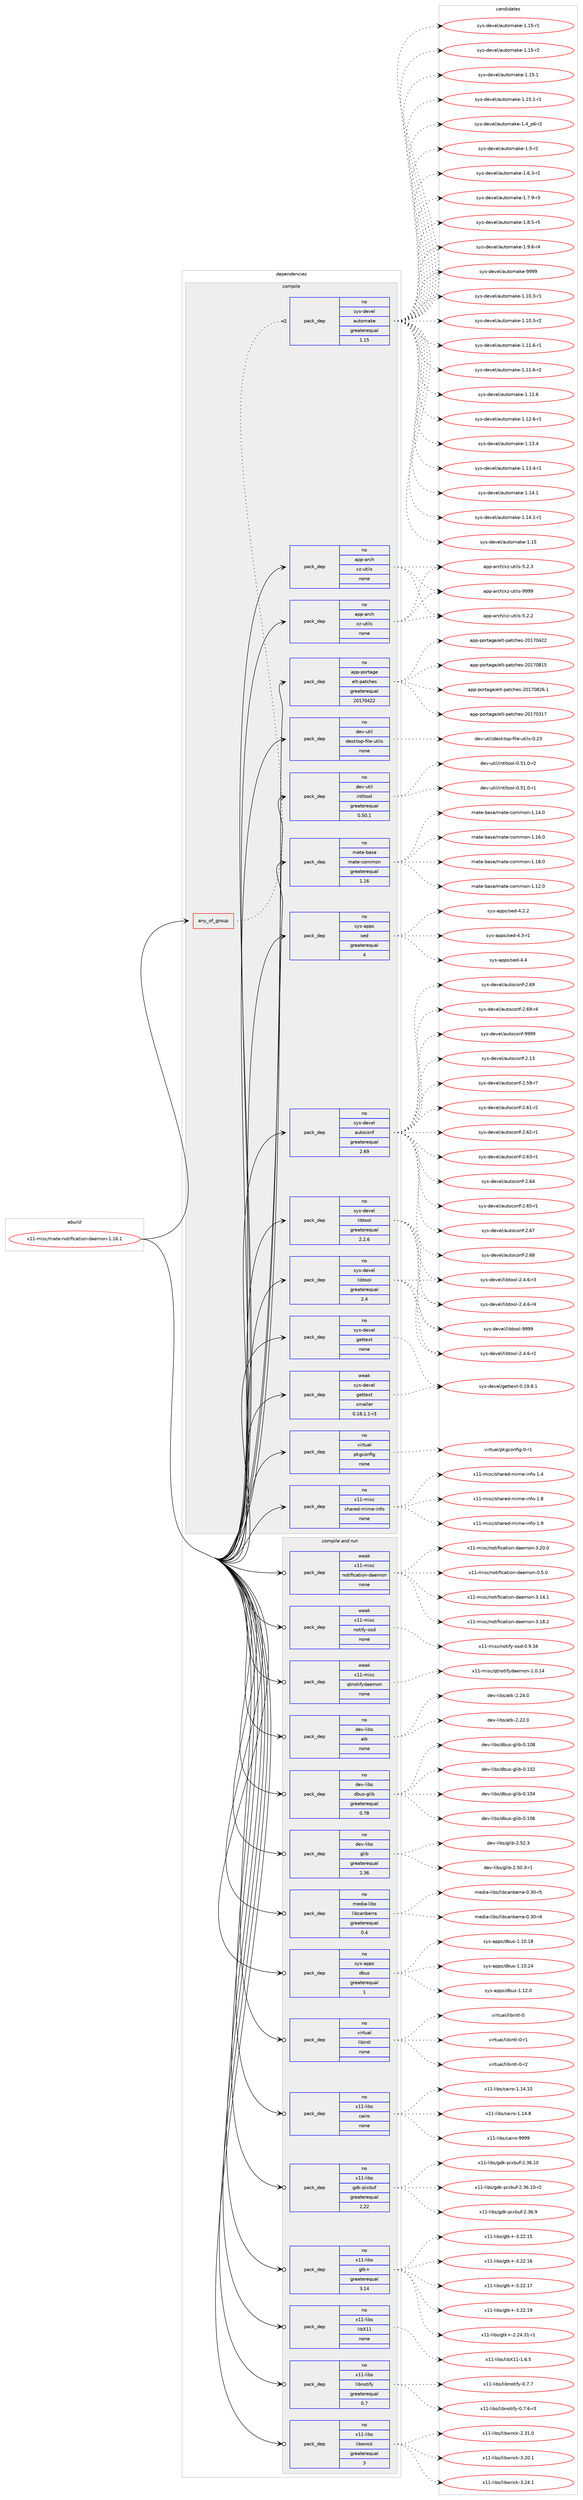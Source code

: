 digraph prolog {

# *************
# Graph options
# *************

newrank=true;
concentrate=true;
compound=true;
graph [rankdir=LR,fontname=Helvetica,fontsize=10,ranksep=1.5];#, ranksep=2.5, nodesep=0.2];
edge  [arrowhead=vee];
node  [fontname=Helvetica,fontsize=10];

# **********
# The ebuild
# **********

subgraph cluster_leftcol {
color=gray;
rank=same;
label=<<i>ebuild</i>>;
id [label="x11-misc/mate-notification-daemon-1.16.1", color=red, width=4, href="../x11-misc/mate-notification-daemon-1.16.1.svg"];
}

# ****************
# The dependencies
# ****************

subgraph cluster_midcol {
color=gray;
label=<<i>dependencies</i>>;
subgraph cluster_compile {
fillcolor="#eeeeee";
style=filled;
label=<<i>compile</i>>;
subgraph any9475 {
dependency523003 [label=<<TABLE BORDER="0" CELLBORDER="1" CELLSPACING="0" CELLPADDING="4"><TR><TD CELLPADDING="10">any_of_group</TD></TR></TABLE>>, shape=none, color=red];subgraph pack390010 {
dependency523004 [label=<<TABLE BORDER="0" CELLBORDER="1" CELLSPACING="0" CELLPADDING="4" WIDTH="220"><TR><TD ROWSPAN="6" CELLPADDING="30">pack_dep</TD></TR><TR><TD WIDTH="110">no</TD></TR><TR><TD>sys-devel</TD></TR><TR><TD>automake</TD></TR><TR><TD>greaterequal</TD></TR><TR><TD>1.15</TD></TR></TABLE>>, shape=none, color=blue];
}
dependency523003:e -> dependency523004:w [weight=20,style="dotted",arrowhead="oinv"];
}
id:e -> dependency523003:w [weight=20,style="solid",arrowhead="vee"];
subgraph pack390011 {
dependency523005 [label=<<TABLE BORDER="0" CELLBORDER="1" CELLSPACING="0" CELLPADDING="4" WIDTH="220"><TR><TD ROWSPAN="6" CELLPADDING="30">pack_dep</TD></TR><TR><TD WIDTH="110">no</TD></TR><TR><TD>app-arch</TD></TR><TR><TD>xz-utils</TD></TR><TR><TD>none</TD></TR><TR><TD></TD></TR></TABLE>>, shape=none, color=blue];
}
id:e -> dependency523005:w [weight=20,style="solid",arrowhead="vee"];
subgraph pack390012 {
dependency523006 [label=<<TABLE BORDER="0" CELLBORDER="1" CELLSPACING="0" CELLPADDING="4" WIDTH="220"><TR><TD ROWSPAN="6" CELLPADDING="30">pack_dep</TD></TR><TR><TD WIDTH="110">no</TD></TR><TR><TD>app-arch</TD></TR><TR><TD>xz-utils</TD></TR><TR><TD>none</TD></TR><TR><TD></TD></TR></TABLE>>, shape=none, color=blue];
}
id:e -> dependency523006:w [weight=20,style="solid",arrowhead="vee"];
subgraph pack390013 {
dependency523007 [label=<<TABLE BORDER="0" CELLBORDER="1" CELLSPACING="0" CELLPADDING="4" WIDTH="220"><TR><TD ROWSPAN="6" CELLPADDING="30">pack_dep</TD></TR><TR><TD WIDTH="110">no</TD></TR><TR><TD>app-portage</TD></TR><TR><TD>elt-patches</TD></TR><TR><TD>greaterequal</TD></TR><TR><TD>20170422</TD></TR></TABLE>>, shape=none, color=blue];
}
id:e -> dependency523007:w [weight=20,style="solid",arrowhead="vee"];
subgraph pack390014 {
dependency523008 [label=<<TABLE BORDER="0" CELLBORDER="1" CELLSPACING="0" CELLPADDING="4" WIDTH="220"><TR><TD ROWSPAN="6" CELLPADDING="30">pack_dep</TD></TR><TR><TD WIDTH="110">no</TD></TR><TR><TD>dev-util</TD></TR><TR><TD>desktop-file-utils</TD></TR><TR><TD>none</TD></TR><TR><TD></TD></TR></TABLE>>, shape=none, color=blue];
}
id:e -> dependency523008:w [weight=20,style="solid",arrowhead="vee"];
subgraph pack390015 {
dependency523009 [label=<<TABLE BORDER="0" CELLBORDER="1" CELLSPACING="0" CELLPADDING="4" WIDTH="220"><TR><TD ROWSPAN="6" CELLPADDING="30">pack_dep</TD></TR><TR><TD WIDTH="110">no</TD></TR><TR><TD>dev-util</TD></TR><TR><TD>intltool</TD></TR><TR><TD>greaterequal</TD></TR><TR><TD>0.50.1</TD></TR></TABLE>>, shape=none, color=blue];
}
id:e -> dependency523009:w [weight=20,style="solid",arrowhead="vee"];
subgraph pack390016 {
dependency523010 [label=<<TABLE BORDER="0" CELLBORDER="1" CELLSPACING="0" CELLPADDING="4" WIDTH="220"><TR><TD ROWSPAN="6" CELLPADDING="30">pack_dep</TD></TR><TR><TD WIDTH="110">no</TD></TR><TR><TD>mate-base</TD></TR><TR><TD>mate-common</TD></TR><TR><TD>greaterequal</TD></TR><TR><TD>1.16</TD></TR></TABLE>>, shape=none, color=blue];
}
id:e -> dependency523010:w [weight=20,style="solid",arrowhead="vee"];
subgraph pack390017 {
dependency523011 [label=<<TABLE BORDER="0" CELLBORDER="1" CELLSPACING="0" CELLPADDING="4" WIDTH="220"><TR><TD ROWSPAN="6" CELLPADDING="30">pack_dep</TD></TR><TR><TD WIDTH="110">no</TD></TR><TR><TD>sys-apps</TD></TR><TR><TD>sed</TD></TR><TR><TD>greaterequal</TD></TR><TR><TD>4</TD></TR></TABLE>>, shape=none, color=blue];
}
id:e -> dependency523011:w [weight=20,style="solid",arrowhead="vee"];
subgraph pack390018 {
dependency523012 [label=<<TABLE BORDER="0" CELLBORDER="1" CELLSPACING="0" CELLPADDING="4" WIDTH="220"><TR><TD ROWSPAN="6" CELLPADDING="30">pack_dep</TD></TR><TR><TD WIDTH="110">no</TD></TR><TR><TD>sys-devel</TD></TR><TR><TD>autoconf</TD></TR><TR><TD>greaterequal</TD></TR><TR><TD>2.69</TD></TR></TABLE>>, shape=none, color=blue];
}
id:e -> dependency523012:w [weight=20,style="solid",arrowhead="vee"];
subgraph pack390019 {
dependency523013 [label=<<TABLE BORDER="0" CELLBORDER="1" CELLSPACING="0" CELLPADDING="4" WIDTH="220"><TR><TD ROWSPAN="6" CELLPADDING="30">pack_dep</TD></TR><TR><TD WIDTH="110">no</TD></TR><TR><TD>sys-devel</TD></TR><TR><TD>gettext</TD></TR><TR><TD>none</TD></TR><TR><TD></TD></TR></TABLE>>, shape=none, color=blue];
}
id:e -> dependency523013:w [weight=20,style="solid",arrowhead="vee"];
subgraph pack390020 {
dependency523014 [label=<<TABLE BORDER="0" CELLBORDER="1" CELLSPACING="0" CELLPADDING="4" WIDTH="220"><TR><TD ROWSPAN="6" CELLPADDING="30">pack_dep</TD></TR><TR><TD WIDTH="110">no</TD></TR><TR><TD>sys-devel</TD></TR><TR><TD>libtool</TD></TR><TR><TD>greaterequal</TD></TR><TR><TD>2.2.6</TD></TR></TABLE>>, shape=none, color=blue];
}
id:e -> dependency523014:w [weight=20,style="solid",arrowhead="vee"];
subgraph pack390021 {
dependency523015 [label=<<TABLE BORDER="0" CELLBORDER="1" CELLSPACING="0" CELLPADDING="4" WIDTH="220"><TR><TD ROWSPAN="6" CELLPADDING="30">pack_dep</TD></TR><TR><TD WIDTH="110">no</TD></TR><TR><TD>sys-devel</TD></TR><TR><TD>libtool</TD></TR><TR><TD>greaterequal</TD></TR><TR><TD>2.4</TD></TR></TABLE>>, shape=none, color=blue];
}
id:e -> dependency523015:w [weight=20,style="solid",arrowhead="vee"];
subgraph pack390022 {
dependency523016 [label=<<TABLE BORDER="0" CELLBORDER="1" CELLSPACING="0" CELLPADDING="4" WIDTH="220"><TR><TD ROWSPAN="6" CELLPADDING="30">pack_dep</TD></TR><TR><TD WIDTH="110">no</TD></TR><TR><TD>virtual</TD></TR><TR><TD>pkgconfig</TD></TR><TR><TD>none</TD></TR><TR><TD></TD></TR></TABLE>>, shape=none, color=blue];
}
id:e -> dependency523016:w [weight=20,style="solid",arrowhead="vee"];
subgraph pack390023 {
dependency523017 [label=<<TABLE BORDER="0" CELLBORDER="1" CELLSPACING="0" CELLPADDING="4" WIDTH="220"><TR><TD ROWSPAN="6" CELLPADDING="30">pack_dep</TD></TR><TR><TD WIDTH="110">no</TD></TR><TR><TD>x11-misc</TD></TR><TR><TD>shared-mime-info</TD></TR><TR><TD>none</TD></TR><TR><TD></TD></TR></TABLE>>, shape=none, color=blue];
}
id:e -> dependency523017:w [weight=20,style="solid",arrowhead="vee"];
subgraph pack390024 {
dependency523018 [label=<<TABLE BORDER="0" CELLBORDER="1" CELLSPACING="0" CELLPADDING="4" WIDTH="220"><TR><TD ROWSPAN="6" CELLPADDING="30">pack_dep</TD></TR><TR><TD WIDTH="110">weak</TD></TR><TR><TD>sys-devel</TD></TR><TR><TD>gettext</TD></TR><TR><TD>smaller</TD></TR><TR><TD>0.18.1.1-r3</TD></TR></TABLE>>, shape=none, color=blue];
}
id:e -> dependency523018:w [weight=20,style="solid",arrowhead="vee"];
}
subgraph cluster_compileandrun {
fillcolor="#eeeeee";
style=filled;
label=<<i>compile and run</i>>;
subgraph pack390025 {
dependency523019 [label=<<TABLE BORDER="0" CELLBORDER="1" CELLSPACING="0" CELLPADDING="4" WIDTH="220"><TR><TD ROWSPAN="6" CELLPADDING="30">pack_dep</TD></TR><TR><TD WIDTH="110">no</TD></TR><TR><TD>dev-libs</TD></TR><TR><TD>atk</TD></TR><TR><TD>none</TD></TR><TR><TD></TD></TR></TABLE>>, shape=none, color=blue];
}
id:e -> dependency523019:w [weight=20,style="solid",arrowhead="odotvee"];
subgraph pack390026 {
dependency523020 [label=<<TABLE BORDER="0" CELLBORDER="1" CELLSPACING="0" CELLPADDING="4" WIDTH="220"><TR><TD ROWSPAN="6" CELLPADDING="30">pack_dep</TD></TR><TR><TD WIDTH="110">no</TD></TR><TR><TD>dev-libs</TD></TR><TR><TD>dbus-glib</TD></TR><TR><TD>greaterequal</TD></TR><TR><TD>0.78</TD></TR></TABLE>>, shape=none, color=blue];
}
id:e -> dependency523020:w [weight=20,style="solid",arrowhead="odotvee"];
subgraph pack390027 {
dependency523021 [label=<<TABLE BORDER="0" CELLBORDER="1" CELLSPACING="0" CELLPADDING="4" WIDTH="220"><TR><TD ROWSPAN="6" CELLPADDING="30">pack_dep</TD></TR><TR><TD WIDTH="110">no</TD></TR><TR><TD>dev-libs</TD></TR><TR><TD>glib</TD></TR><TR><TD>greaterequal</TD></TR><TR><TD>2.36</TD></TR></TABLE>>, shape=none, color=blue];
}
id:e -> dependency523021:w [weight=20,style="solid",arrowhead="odotvee"];
subgraph pack390028 {
dependency523022 [label=<<TABLE BORDER="0" CELLBORDER="1" CELLSPACING="0" CELLPADDING="4" WIDTH="220"><TR><TD ROWSPAN="6" CELLPADDING="30">pack_dep</TD></TR><TR><TD WIDTH="110">no</TD></TR><TR><TD>media-libs</TD></TR><TR><TD>libcanberra</TD></TR><TR><TD>greaterequal</TD></TR><TR><TD>0.4</TD></TR></TABLE>>, shape=none, color=blue];
}
id:e -> dependency523022:w [weight=20,style="solid",arrowhead="odotvee"];
subgraph pack390029 {
dependency523023 [label=<<TABLE BORDER="0" CELLBORDER="1" CELLSPACING="0" CELLPADDING="4" WIDTH="220"><TR><TD ROWSPAN="6" CELLPADDING="30">pack_dep</TD></TR><TR><TD WIDTH="110">no</TD></TR><TR><TD>sys-apps</TD></TR><TR><TD>dbus</TD></TR><TR><TD>greaterequal</TD></TR><TR><TD>1</TD></TR></TABLE>>, shape=none, color=blue];
}
id:e -> dependency523023:w [weight=20,style="solid",arrowhead="odotvee"];
subgraph pack390030 {
dependency523024 [label=<<TABLE BORDER="0" CELLBORDER="1" CELLSPACING="0" CELLPADDING="4" WIDTH="220"><TR><TD ROWSPAN="6" CELLPADDING="30">pack_dep</TD></TR><TR><TD WIDTH="110">no</TD></TR><TR><TD>virtual</TD></TR><TR><TD>libintl</TD></TR><TR><TD>none</TD></TR><TR><TD></TD></TR></TABLE>>, shape=none, color=blue];
}
id:e -> dependency523024:w [weight=20,style="solid",arrowhead="odotvee"];
subgraph pack390031 {
dependency523025 [label=<<TABLE BORDER="0" CELLBORDER="1" CELLSPACING="0" CELLPADDING="4" WIDTH="220"><TR><TD ROWSPAN="6" CELLPADDING="30">pack_dep</TD></TR><TR><TD WIDTH="110">no</TD></TR><TR><TD>x11-libs</TD></TR><TR><TD>cairo</TD></TR><TR><TD>none</TD></TR><TR><TD></TD></TR></TABLE>>, shape=none, color=blue];
}
id:e -> dependency523025:w [weight=20,style="solid",arrowhead="odotvee"];
subgraph pack390032 {
dependency523026 [label=<<TABLE BORDER="0" CELLBORDER="1" CELLSPACING="0" CELLPADDING="4" WIDTH="220"><TR><TD ROWSPAN="6" CELLPADDING="30">pack_dep</TD></TR><TR><TD WIDTH="110">no</TD></TR><TR><TD>x11-libs</TD></TR><TR><TD>gdk-pixbuf</TD></TR><TR><TD>greaterequal</TD></TR><TR><TD>2.22</TD></TR></TABLE>>, shape=none, color=blue];
}
id:e -> dependency523026:w [weight=20,style="solid",arrowhead="odotvee"];
subgraph pack390033 {
dependency523027 [label=<<TABLE BORDER="0" CELLBORDER="1" CELLSPACING="0" CELLPADDING="4" WIDTH="220"><TR><TD ROWSPAN="6" CELLPADDING="30">pack_dep</TD></TR><TR><TD WIDTH="110">no</TD></TR><TR><TD>x11-libs</TD></TR><TR><TD>gtk+</TD></TR><TR><TD>greaterequal</TD></TR><TR><TD>3.14</TD></TR></TABLE>>, shape=none, color=blue];
}
id:e -> dependency523027:w [weight=20,style="solid",arrowhead="odotvee"];
subgraph pack390034 {
dependency523028 [label=<<TABLE BORDER="0" CELLBORDER="1" CELLSPACING="0" CELLPADDING="4" WIDTH="220"><TR><TD ROWSPAN="6" CELLPADDING="30">pack_dep</TD></TR><TR><TD WIDTH="110">no</TD></TR><TR><TD>x11-libs</TD></TR><TR><TD>libX11</TD></TR><TR><TD>none</TD></TR><TR><TD></TD></TR></TABLE>>, shape=none, color=blue];
}
id:e -> dependency523028:w [weight=20,style="solid",arrowhead="odotvee"];
subgraph pack390035 {
dependency523029 [label=<<TABLE BORDER="0" CELLBORDER="1" CELLSPACING="0" CELLPADDING="4" WIDTH="220"><TR><TD ROWSPAN="6" CELLPADDING="30">pack_dep</TD></TR><TR><TD WIDTH="110">no</TD></TR><TR><TD>x11-libs</TD></TR><TR><TD>libnotify</TD></TR><TR><TD>greaterequal</TD></TR><TR><TD>0.7</TD></TR></TABLE>>, shape=none, color=blue];
}
id:e -> dependency523029:w [weight=20,style="solid",arrowhead="odotvee"];
subgraph pack390036 {
dependency523030 [label=<<TABLE BORDER="0" CELLBORDER="1" CELLSPACING="0" CELLPADDING="4" WIDTH="220"><TR><TD ROWSPAN="6" CELLPADDING="30">pack_dep</TD></TR><TR><TD WIDTH="110">no</TD></TR><TR><TD>x11-libs</TD></TR><TR><TD>libwnck</TD></TR><TR><TD>greaterequal</TD></TR><TR><TD>3</TD></TR></TABLE>>, shape=none, color=blue];
}
id:e -> dependency523030:w [weight=20,style="solid",arrowhead="odotvee"];
subgraph pack390037 {
dependency523031 [label=<<TABLE BORDER="0" CELLBORDER="1" CELLSPACING="0" CELLPADDING="4" WIDTH="220"><TR><TD ROWSPAN="6" CELLPADDING="30">pack_dep</TD></TR><TR><TD WIDTH="110">weak</TD></TR><TR><TD>x11-misc</TD></TR><TR><TD>notification-daemon</TD></TR><TR><TD>none</TD></TR><TR><TD></TD></TR></TABLE>>, shape=none, color=blue];
}
id:e -> dependency523031:w [weight=20,style="solid",arrowhead="odotvee"];
subgraph pack390038 {
dependency523032 [label=<<TABLE BORDER="0" CELLBORDER="1" CELLSPACING="0" CELLPADDING="4" WIDTH="220"><TR><TD ROWSPAN="6" CELLPADDING="30">pack_dep</TD></TR><TR><TD WIDTH="110">weak</TD></TR><TR><TD>x11-misc</TD></TR><TR><TD>notify-osd</TD></TR><TR><TD>none</TD></TR><TR><TD></TD></TR></TABLE>>, shape=none, color=blue];
}
id:e -> dependency523032:w [weight=20,style="solid",arrowhead="odotvee"];
subgraph pack390039 {
dependency523033 [label=<<TABLE BORDER="0" CELLBORDER="1" CELLSPACING="0" CELLPADDING="4" WIDTH="220"><TR><TD ROWSPAN="6" CELLPADDING="30">pack_dep</TD></TR><TR><TD WIDTH="110">weak</TD></TR><TR><TD>x11-misc</TD></TR><TR><TD>qtnotifydaemon</TD></TR><TR><TD>none</TD></TR><TR><TD></TD></TR></TABLE>>, shape=none, color=blue];
}
id:e -> dependency523033:w [weight=20,style="solid",arrowhead="odotvee"];
}
subgraph cluster_run {
fillcolor="#eeeeee";
style=filled;
label=<<i>run</i>>;
}
}

# **************
# The candidates
# **************

subgraph cluster_choices {
rank=same;
color=gray;
label=<<i>candidates</i>>;

subgraph choice390010 {
color=black;
nodesep=1;
choice11512111545100101118101108479711711611110997107101454946494846514511449 [label="sys-devel/automake-1.10.3-r1", color=red, width=4,href="../sys-devel/automake-1.10.3-r1.svg"];
choice11512111545100101118101108479711711611110997107101454946494846514511450 [label="sys-devel/automake-1.10.3-r2", color=red, width=4,href="../sys-devel/automake-1.10.3-r2.svg"];
choice11512111545100101118101108479711711611110997107101454946494946544511449 [label="sys-devel/automake-1.11.6-r1", color=red, width=4,href="../sys-devel/automake-1.11.6-r1.svg"];
choice11512111545100101118101108479711711611110997107101454946494946544511450 [label="sys-devel/automake-1.11.6-r2", color=red, width=4,href="../sys-devel/automake-1.11.6-r2.svg"];
choice1151211154510010111810110847971171161111099710710145494649504654 [label="sys-devel/automake-1.12.6", color=red, width=4,href="../sys-devel/automake-1.12.6.svg"];
choice11512111545100101118101108479711711611110997107101454946495046544511449 [label="sys-devel/automake-1.12.6-r1", color=red, width=4,href="../sys-devel/automake-1.12.6-r1.svg"];
choice1151211154510010111810110847971171161111099710710145494649514652 [label="sys-devel/automake-1.13.4", color=red, width=4,href="../sys-devel/automake-1.13.4.svg"];
choice11512111545100101118101108479711711611110997107101454946495146524511449 [label="sys-devel/automake-1.13.4-r1", color=red, width=4,href="../sys-devel/automake-1.13.4-r1.svg"];
choice1151211154510010111810110847971171161111099710710145494649524649 [label="sys-devel/automake-1.14.1", color=red, width=4,href="../sys-devel/automake-1.14.1.svg"];
choice11512111545100101118101108479711711611110997107101454946495246494511449 [label="sys-devel/automake-1.14.1-r1", color=red, width=4,href="../sys-devel/automake-1.14.1-r1.svg"];
choice115121115451001011181011084797117116111109971071014549464953 [label="sys-devel/automake-1.15", color=red, width=4,href="../sys-devel/automake-1.15.svg"];
choice1151211154510010111810110847971171161111099710710145494649534511449 [label="sys-devel/automake-1.15-r1", color=red, width=4,href="../sys-devel/automake-1.15-r1.svg"];
choice1151211154510010111810110847971171161111099710710145494649534511450 [label="sys-devel/automake-1.15-r2", color=red, width=4,href="../sys-devel/automake-1.15-r2.svg"];
choice1151211154510010111810110847971171161111099710710145494649534649 [label="sys-devel/automake-1.15.1", color=red, width=4,href="../sys-devel/automake-1.15.1.svg"];
choice11512111545100101118101108479711711611110997107101454946495346494511449 [label="sys-devel/automake-1.15.1-r1", color=red, width=4,href="../sys-devel/automake-1.15.1-r1.svg"];
choice115121115451001011181011084797117116111109971071014549465295112544511450 [label="sys-devel/automake-1.4_p6-r2", color=red, width=4,href="../sys-devel/automake-1.4_p6-r2.svg"];
choice11512111545100101118101108479711711611110997107101454946534511450 [label="sys-devel/automake-1.5-r2", color=red, width=4,href="../sys-devel/automake-1.5-r2.svg"];
choice115121115451001011181011084797117116111109971071014549465446514511450 [label="sys-devel/automake-1.6.3-r2", color=red, width=4,href="../sys-devel/automake-1.6.3-r2.svg"];
choice115121115451001011181011084797117116111109971071014549465546574511451 [label="sys-devel/automake-1.7.9-r3", color=red, width=4,href="../sys-devel/automake-1.7.9-r3.svg"];
choice115121115451001011181011084797117116111109971071014549465646534511453 [label="sys-devel/automake-1.8.5-r5", color=red, width=4,href="../sys-devel/automake-1.8.5-r5.svg"];
choice115121115451001011181011084797117116111109971071014549465746544511452 [label="sys-devel/automake-1.9.6-r4", color=red, width=4,href="../sys-devel/automake-1.9.6-r4.svg"];
choice115121115451001011181011084797117116111109971071014557575757 [label="sys-devel/automake-9999", color=red, width=4,href="../sys-devel/automake-9999.svg"];
dependency523004:e -> choice11512111545100101118101108479711711611110997107101454946494846514511449:w [style=dotted,weight="100"];
dependency523004:e -> choice11512111545100101118101108479711711611110997107101454946494846514511450:w [style=dotted,weight="100"];
dependency523004:e -> choice11512111545100101118101108479711711611110997107101454946494946544511449:w [style=dotted,weight="100"];
dependency523004:e -> choice11512111545100101118101108479711711611110997107101454946494946544511450:w [style=dotted,weight="100"];
dependency523004:e -> choice1151211154510010111810110847971171161111099710710145494649504654:w [style=dotted,weight="100"];
dependency523004:e -> choice11512111545100101118101108479711711611110997107101454946495046544511449:w [style=dotted,weight="100"];
dependency523004:e -> choice1151211154510010111810110847971171161111099710710145494649514652:w [style=dotted,weight="100"];
dependency523004:e -> choice11512111545100101118101108479711711611110997107101454946495146524511449:w [style=dotted,weight="100"];
dependency523004:e -> choice1151211154510010111810110847971171161111099710710145494649524649:w [style=dotted,weight="100"];
dependency523004:e -> choice11512111545100101118101108479711711611110997107101454946495246494511449:w [style=dotted,weight="100"];
dependency523004:e -> choice115121115451001011181011084797117116111109971071014549464953:w [style=dotted,weight="100"];
dependency523004:e -> choice1151211154510010111810110847971171161111099710710145494649534511449:w [style=dotted,weight="100"];
dependency523004:e -> choice1151211154510010111810110847971171161111099710710145494649534511450:w [style=dotted,weight="100"];
dependency523004:e -> choice1151211154510010111810110847971171161111099710710145494649534649:w [style=dotted,weight="100"];
dependency523004:e -> choice11512111545100101118101108479711711611110997107101454946495346494511449:w [style=dotted,weight="100"];
dependency523004:e -> choice115121115451001011181011084797117116111109971071014549465295112544511450:w [style=dotted,weight="100"];
dependency523004:e -> choice11512111545100101118101108479711711611110997107101454946534511450:w [style=dotted,weight="100"];
dependency523004:e -> choice115121115451001011181011084797117116111109971071014549465446514511450:w [style=dotted,weight="100"];
dependency523004:e -> choice115121115451001011181011084797117116111109971071014549465546574511451:w [style=dotted,weight="100"];
dependency523004:e -> choice115121115451001011181011084797117116111109971071014549465646534511453:w [style=dotted,weight="100"];
dependency523004:e -> choice115121115451001011181011084797117116111109971071014549465746544511452:w [style=dotted,weight="100"];
dependency523004:e -> choice115121115451001011181011084797117116111109971071014557575757:w [style=dotted,weight="100"];
}
subgraph choice390011 {
color=black;
nodesep=1;
choice971121124597114991044712012245117116105108115455346504650 [label="app-arch/xz-utils-5.2.2", color=red, width=4,href="../app-arch/xz-utils-5.2.2.svg"];
choice971121124597114991044712012245117116105108115455346504651 [label="app-arch/xz-utils-5.2.3", color=red, width=4,href="../app-arch/xz-utils-5.2.3.svg"];
choice9711211245971149910447120122451171161051081154557575757 [label="app-arch/xz-utils-9999", color=red, width=4,href="../app-arch/xz-utils-9999.svg"];
dependency523005:e -> choice971121124597114991044712012245117116105108115455346504650:w [style=dotted,weight="100"];
dependency523005:e -> choice971121124597114991044712012245117116105108115455346504651:w [style=dotted,weight="100"];
dependency523005:e -> choice9711211245971149910447120122451171161051081154557575757:w [style=dotted,weight="100"];
}
subgraph choice390012 {
color=black;
nodesep=1;
choice971121124597114991044712012245117116105108115455346504650 [label="app-arch/xz-utils-5.2.2", color=red, width=4,href="../app-arch/xz-utils-5.2.2.svg"];
choice971121124597114991044712012245117116105108115455346504651 [label="app-arch/xz-utils-5.2.3", color=red, width=4,href="../app-arch/xz-utils-5.2.3.svg"];
choice9711211245971149910447120122451171161051081154557575757 [label="app-arch/xz-utils-9999", color=red, width=4,href="../app-arch/xz-utils-9999.svg"];
dependency523006:e -> choice971121124597114991044712012245117116105108115455346504650:w [style=dotted,weight="100"];
dependency523006:e -> choice971121124597114991044712012245117116105108115455346504651:w [style=dotted,weight="100"];
dependency523006:e -> choice9711211245971149910447120122451171161051081154557575757:w [style=dotted,weight="100"];
}
subgraph choice390013 {
color=black;
nodesep=1;
choice97112112451121111141169710310147101108116451129711699104101115455048495548514955 [label="app-portage/elt-patches-20170317", color=red, width=4,href="../app-portage/elt-patches-20170317.svg"];
choice97112112451121111141169710310147101108116451129711699104101115455048495548525050 [label="app-portage/elt-patches-20170422", color=red, width=4,href="../app-portage/elt-patches-20170422.svg"];
choice97112112451121111141169710310147101108116451129711699104101115455048495548564953 [label="app-portage/elt-patches-20170815", color=red, width=4,href="../app-portage/elt-patches-20170815.svg"];
choice971121124511211111411697103101471011081164511297116991041011154550484955485650544649 [label="app-portage/elt-patches-20170826.1", color=red, width=4,href="../app-portage/elt-patches-20170826.1.svg"];
dependency523007:e -> choice97112112451121111141169710310147101108116451129711699104101115455048495548514955:w [style=dotted,weight="100"];
dependency523007:e -> choice97112112451121111141169710310147101108116451129711699104101115455048495548525050:w [style=dotted,weight="100"];
dependency523007:e -> choice97112112451121111141169710310147101108116451129711699104101115455048495548564953:w [style=dotted,weight="100"];
dependency523007:e -> choice971121124511211111411697103101471011081164511297116991041011154550484955485650544649:w [style=dotted,weight="100"];
}
subgraph choice390014 {
color=black;
nodesep=1;
choice100101118451171161051084710010111510711611111245102105108101451171161051081154548465051 [label="dev-util/desktop-file-utils-0.23", color=red, width=4,href="../dev-util/desktop-file-utils-0.23.svg"];
dependency523008:e -> choice100101118451171161051084710010111510711611111245102105108101451171161051081154548465051:w [style=dotted,weight="100"];
}
subgraph choice390015 {
color=black;
nodesep=1;
choice1001011184511711610510847105110116108116111111108454846534946484511449 [label="dev-util/intltool-0.51.0-r1", color=red, width=4,href="../dev-util/intltool-0.51.0-r1.svg"];
choice1001011184511711610510847105110116108116111111108454846534946484511450 [label="dev-util/intltool-0.51.0-r2", color=red, width=4,href="../dev-util/intltool-0.51.0-r2.svg"];
dependency523009:e -> choice1001011184511711610510847105110116108116111111108454846534946484511449:w [style=dotted,weight="100"];
dependency523009:e -> choice1001011184511711610510847105110116108116111111108454846534946484511450:w [style=dotted,weight="100"];
}
subgraph choice390016 {
color=black;
nodesep=1;
choice109971161014598971151014710997116101459911110910911111045494649504648 [label="mate-base/mate-common-1.12.0", color=red, width=4,href="../mate-base/mate-common-1.12.0.svg"];
choice109971161014598971151014710997116101459911110910911111045494649524648 [label="mate-base/mate-common-1.14.0", color=red, width=4,href="../mate-base/mate-common-1.14.0.svg"];
choice109971161014598971151014710997116101459911110910911111045494649544648 [label="mate-base/mate-common-1.16.0", color=red, width=4,href="../mate-base/mate-common-1.16.0.svg"];
choice109971161014598971151014710997116101459911110910911111045494649564648 [label="mate-base/mate-common-1.18.0", color=red, width=4,href="../mate-base/mate-common-1.18.0.svg"];
dependency523010:e -> choice109971161014598971151014710997116101459911110910911111045494649504648:w [style=dotted,weight="100"];
dependency523010:e -> choice109971161014598971151014710997116101459911110910911111045494649524648:w [style=dotted,weight="100"];
dependency523010:e -> choice109971161014598971151014710997116101459911110910911111045494649544648:w [style=dotted,weight="100"];
dependency523010:e -> choice109971161014598971151014710997116101459911110910911111045494649564648:w [style=dotted,weight="100"];
}
subgraph choice390017 {
color=black;
nodesep=1;
choice115121115459711211211547115101100455246504650 [label="sys-apps/sed-4.2.2", color=red, width=4,href="../sys-apps/sed-4.2.2.svg"];
choice115121115459711211211547115101100455246514511449 [label="sys-apps/sed-4.3-r1", color=red, width=4,href="../sys-apps/sed-4.3-r1.svg"];
choice11512111545971121121154711510110045524652 [label="sys-apps/sed-4.4", color=red, width=4,href="../sys-apps/sed-4.4.svg"];
dependency523011:e -> choice115121115459711211211547115101100455246504650:w [style=dotted,weight="100"];
dependency523011:e -> choice115121115459711211211547115101100455246514511449:w [style=dotted,weight="100"];
dependency523011:e -> choice11512111545971121121154711510110045524652:w [style=dotted,weight="100"];
}
subgraph choice390018 {
color=black;
nodesep=1;
choice115121115451001011181011084797117116111991111101024550464951 [label="sys-devel/autoconf-2.13", color=red, width=4,href="../sys-devel/autoconf-2.13.svg"];
choice1151211154510010111810110847971171161119911111010245504653574511455 [label="sys-devel/autoconf-2.59-r7", color=red, width=4,href="../sys-devel/autoconf-2.59-r7.svg"];
choice1151211154510010111810110847971171161119911111010245504654494511450 [label="sys-devel/autoconf-2.61-r2", color=red, width=4,href="../sys-devel/autoconf-2.61-r2.svg"];
choice1151211154510010111810110847971171161119911111010245504654504511449 [label="sys-devel/autoconf-2.62-r1", color=red, width=4,href="../sys-devel/autoconf-2.62-r1.svg"];
choice1151211154510010111810110847971171161119911111010245504654514511449 [label="sys-devel/autoconf-2.63-r1", color=red, width=4,href="../sys-devel/autoconf-2.63-r1.svg"];
choice115121115451001011181011084797117116111991111101024550465452 [label="sys-devel/autoconf-2.64", color=red, width=4,href="../sys-devel/autoconf-2.64.svg"];
choice1151211154510010111810110847971171161119911111010245504654534511449 [label="sys-devel/autoconf-2.65-r1", color=red, width=4,href="../sys-devel/autoconf-2.65-r1.svg"];
choice115121115451001011181011084797117116111991111101024550465455 [label="sys-devel/autoconf-2.67", color=red, width=4,href="../sys-devel/autoconf-2.67.svg"];
choice115121115451001011181011084797117116111991111101024550465456 [label="sys-devel/autoconf-2.68", color=red, width=4,href="../sys-devel/autoconf-2.68.svg"];
choice115121115451001011181011084797117116111991111101024550465457 [label="sys-devel/autoconf-2.69", color=red, width=4,href="../sys-devel/autoconf-2.69.svg"];
choice1151211154510010111810110847971171161119911111010245504654574511452 [label="sys-devel/autoconf-2.69-r4", color=red, width=4,href="../sys-devel/autoconf-2.69-r4.svg"];
choice115121115451001011181011084797117116111991111101024557575757 [label="sys-devel/autoconf-9999", color=red, width=4,href="../sys-devel/autoconf-9999.svg"];
dependency523012:e -> choice115121115451001011181011084797117116111991111101024550464951:w [style=dotted,weight="100"];
dependency523012:e -> choice1151211154510010111810110847971171161119911111010245504653574511455:w [style=dotted,weight="100"];
dependency523012:e -> choice1151211154510010111810110847971171161119911111010245504654494511450:w [style=dotted,weight="100"];
dependency523012:e -> choice1151211154510010111810110847971171161119911111010245504654504511449:w [style=dotted,weight="100"];
dependency523012:e -> choice1151211154510010111810110847971171161119911111010245504654514511449:w [style=dotted,weight="100"];
dependency523012:e -> choice115121115451001011181011084797117116111991111101024550465452:w [style=dotted,weight="100"];
dependency523012:e -> choice1151211154510010111810110847971171161119911111010245504654534511449:w [style=dotted,weight="100"];
dependency523012:e -> choice115121115451001011181011084797117116111991111101024550465455:w [style=dotted,weight="100"];
dependency523012:e -> choice115121115451001011181011084797117116111991111101024550465456:w [style=dotted,weight="100"];
dependency523012:e -> choice115121115451001011181011084797117116111991111101024550465457:w [style=dotted,weight="100"];
dependency523012:e -> choice1151211154510010111810110847971171161119911111010245504654574511452:w [style=dotted,weight="100"];
dependency523012:e -> choice115121115451001011181011084797117116111991111101024557575757:w [style=dotted,weight="100"];
}
subgraph choice390019 {
color=black;
nodesep=1;
choice1151211154510010111810110847103101116116101120116454846495746564649 [label="sys-devel/gettext-0.19.8.1", color=red, width=4,href="../sys-devel/gettext-0.19.8.1.svg"];
dependency523013:e -> choice1151211154510010111810110847103101116116101120116454846495746564649:w [style=dotted,weight="100"];
}
subgraph choice390020 {
color=black;
nodesep=1;
choice1151211154510010111810110847108105981161111111084550465246544511450 [label="sys-devel/libtool-2.4.6-r2", color=red, width=4,href="../sys-devel/libtool-2.4.6-r2.svg"];
choice1151211154510010111810110847108105981161111111084550465246544511451 [label="sys-devel/libtool-2.4.6-r3", color=red, width=4,href="../sys-devel/libtool-2.4.6-r3.svg"];
choice1151211154510010111810110847108105981161111111084550465246544511452 [label="sys-devel/libtool-2.4.6-r4", color=red, width=4,href="../sys-devel/libtool-2.4.6-r4.svg"];
choice1151211154510010111810110847108105981161111111084557575757 [label="sys-devel/libtool-9999", color=red, width=4,href="../sys-devel/libtool-9999.svg"];
dependency523014:e -> choice1151211154510010111810110847108105981161111111084550465246544511450:w [style=dotted,weight="100"];
dependency523014:e -> choice1151211154510010111810110847108105981161111111084550465246544511451:w [style=dotted,weight="100"];
dependency523014:e -> choice1151211154510010111810110847108105981161111111084550465246544511452:w [style=dotted,weight="100"];
dependency523014:e -> choice1151211154510010111810110847108105981161111111084557575757:w [style=dotted,weight="100"];
}
subgraph choice390021 {
color=black;
nodesep=1;
choice1151211154510010111810110847108105981161111111084550465246544511450 [label="sys-devel/libtool-2.4.6-r2", color=red, width=4,href="../sys-devel/libtool-2.4.6-r2.svg"];
choice1151211154510010111810110847108105981161111111084550465246544511451 [label="sys-devel/libtool-2.4.6-r3", color=red, width=4,href="../sys-devel/libtool-2.4.6-r3.svg"];
choice1151211154510010111810110847108105981161111111084550465246544511452 [label="sys-devel/libtool-2.4.6-r4", color=red, width=4,href="../sys-devel/libtool-2.4.6-r4.svg"];
choice1151211154510010111810110847108105981161111111084557575757 [label="sys-devel/libtool-9999", color=red, width=4,href="../sys-devel/libtool-9999.svg"];
dependency523015:e -> choice1151211154510010111810110847108105981161111111084550465246544511450:w [style=dotted,weight="100"];
dependency523015:e -> choice1151211154510010111810110847108105981161111111084550465246544511451:w [style=dotted,weight="100"];
dependency523015:e -> choice1151211154510010111810110847108105981161111111084550465246544511452:w [style=dotted,weight="100"];
dependency523015:e -> choice1151211154510010111810110847108105981161111111084557575757:w [style=dotted,weight="100"];
}
subgraph choice390022 {
color=black;
nodesep=1;
choice11810511411611797108471121071039911111010210510345484511449 [label="virtual/pkgconfig-0-r1", color=red, width=4,href="../virtual/pkgconfig-0-r1.svg"];
dependency523016:e -> choice11810511411611797108471121071039911111010210510345484511449:w [style=dotted,weight="100"];
}
subgraph choice390023 {
color=black;
nodesep=1;
choice120494945109105115994711510497114101100451091051091014510511010211145494652 [label="x11-misc/shared-mime-info-1.4", color=red, width=4,href="../x11-misc/shared-mime-info-1.4.svg"];
choice120494945109105115994711510497114101100451091051091014510511010211145494656 [label="x11-misc/shared-mime-info-1.8", color=red, width=4,href="../x11-misc/shared-mime-info-1.8.svg"];
choice120494945109105115994711510497114101100451091051091014510511010211145494657 [label="x11-misc/shared-mime-info-1.9", color=red, width=4,href="../x11-misc/shared-mime-info-1.9.svg"];
dependency523017:e -> choice120494945109105115994711510497114101100451091051091014510511010211145494652:w [style=dotted,weight="100"];
dependency523017:e -> choice120494945109105115994711510497114101100451091051091014510511010211145494656:w [style=dotted,weight="100"];
dependency523017:e -> choice120494945109105115994711510497114101100451091051091014510511010211145494657:w [style=dotted,weight="100"];
}
subgraph choice390024 {
color=black;
nodesep=1;
choice1151211154510010111810110847103101116116101120116454846495746564649 [label="sys-devel/gettext-0.19.8.1", color=red, width=4,href="../sys-devel/gettext-0.19.8.1.svg"];
dependency523018:e -> choice1151211154510010111810110847103101116116101120116454846495746564649:w [style=dotted,weight="100"];
}
subgraph choice390025 {
color=black;
nodesep=1;
choice1001011184510810598115479711610745504650504648 [label="dev-libs/atk-2.22.0", color=red, width=4,href="../dev-libs/atk-2.22.0.svg"];
choice1001011184510810598115479711610745504650524648 [label="dev-libs/atk-2.24.0", color=red, width=4,href="../dev-libs/atk-2.24.0.svg"];
dependency523019:e -> choice1001011184510810598115479711610745504650504648:w [style=dotted,weight="100"];
dependency523019:e -> choice1001011184510810598115479711610745504650524648:w [style=dotted,weight="100"];
}
subgraph choice390026 {
color=black;
nodesep=1;
choice100101118451081059811547100981171154510310810598454846494850 [label="dev-libs/dbus-glib-0.102", color=red, width=4,href="../dev-libs/dbus-glib-0.102.svg"];
choice100101118451081059811547100981171154510310810598454846494852 [label="dev-libs/dbus-glib-0.104", color=red, width=4,href="../dev-libs/dbus-glib-0.104.svg"];
choice100101118451081059811547100981171154510310810598454846494854 [label="dev-libs/dbus-glib-0.106", color=red, width=4,href="../dev-libs/dbus-glib-0.106.svg"];
choice100101118451081059811547100981171154510310810598454846494856 [label="dev-libs/dbus-glib-0.108", color=red, width=4,href="../dev-libs/dbus-glib-0.108.svg"];
dependency523020:e -> choice100101118451081059811547100981171154510310810598454846494850:w [style=dotted,weight="100"];
dependency523020:e -> choice100101118451081059811547100981171154510310810598454846494852:w [style=dotted,weight="100"];
dependency523020:e -> choice100101118451081059811547100981171154510310810598454846494854:w [style=dotted,weight="100"];
dependency523020:e -> choice100101118451081059811547100981171154510310810598454846494856:w [style=dotted,weight="100"];
}
subgraph choice390027 {
color=black;
nodesep=1;
choice10010111845108105981154710310810598455046534846514511449 [label="dev-libs/glib-2.50.3-r1", color=red, width=4,href="../dev-libs/glib-2.50.3-r1.svg"];
choice1001011184510810598115471031081059845504653504651 [label="dev-libs/glib-2.52.3", color=red, width=4,href="../dev-libs/glib-2.52.3.svg"];
dependency523021:e -> choice10010111845108105981154710310810598455046534846514511449:w [style=dotted,weight="100"];
dependency523021:e -> choice1001011184510810598115471031081059845504653504651:w [style=dotted,weight="100"];
}
subgraph choice390028 {
color=black;
nodesep=1;
choice10910110010597451081059811547108105989997110981011141149745484651484511452 [label="media-libs/libcanberra-0.30-r4", color=red, width=4,href="../media-libs/libcanberra-0.30-r4.svg"];
choice10910110010597451081059811547108105989997110981011141149745484651484511453 [label="media-libs/libcanberra-0.30-r5", color=red, width=4,href="../media-libs/libcanberra-0.30-r5.svg"];
dependency523022:e -> choice10910110010597451081059811547108105989997110981011141149745484651484511452:w [style=dotted,weight="100"];
dependency523022:e -> choice10910110010597451081059811547108105989997110981011141149745484651484511453:w [style=dotted,weight="100"];
}
subgraph choice390029 {
color=black;
nodesep=1;
choice115121115459711211211547100981171154549464948464956 [label="sys-apps/dbus-1.10.18", color=red, width=4,href="../sys-apps/dbus-1.10.18.svg"];
choice115121115459711211211547100981171154549464948465052 [label="sys-apps/dbus-1.10.24", color=red, width=4,href="../sys-apps/dbus-1.10.24.svg"];
choice1151211154597112112115471009811711545494649504648 [label="sys-apps/dbus-1.12.0", color=red, width=4,href="../sys-apps/dbus-1.12.0.svg"];
dependency523023:e -> choice115121115459711211211547100981171154549464948464956:w [style=dotted,weight="100"];
dependency523023:e -> choice115121115459711211211547100981171154549464948465052:w [style=dotted,weight="100"];
dependency523023:e -> choice1151211154597112112115471009811711545494649504648:w [style=dotted,weight="100"];
}
subgraph choice390030 {
color=black;
nodesep=1;
choice1181051141161179710847108105981051101161084548 [label="virtual/libintl-0", color=red, width=4,href="../virtual/libintl-0.svg"];
choice11810511411611797108471081059810511011610845484511449 [label="virtual/libintl-0-r1", color=red, width=4,href="../virtual/libintl-0-r1.svg"];
choice11810511411611797108471081059810511011610845484511450 [label="virtual/libintl-0-r2", color=red, width=4,href="../virtual/libintl-0-r2.svg"];
dependency523024:e -> choice1181051141161179710847108105981051101161084548:w [style=dotted,weight="100"];
dependency523024:e -> choice11810511411611797108471081059810511011610845484511449:w [style=dotted,weight="100"];
dependency523024:e -> choice11810511411611797108471081059810511011610845484511450:w [style=dotted,weight="100"];
}
subgraph choice390031 {
color=black;
nodesep=1;
choice120494945108105981154799971051141114549464952464948 [label="x11-libs/cairo-1.14.10", color=red, width=4,href="../x11-libs/cairo-1.14.10.svg"];
choice1204949451081059811547999710511411145494649524656 [label="x11-libs/cairo-1.14.8", color=red, width=4,href="../x11-libs/cairo-1.14.8.svg"];
choice120494945108105981154799971051141114557575757 [label="x11-libs/cairo-9999", color=red, width=4,href="../x11-libs/cairo-9999.svg"];
dependency523025:e -> choice120494945108105981154799971051141114549464952464948:w [style=dotted,weight="100"];
dependency523025:e -> choice1204949451081059811547999710511411145494649524656:w [style=dotted,weight="100"];
dependency523025:e -> choice120494945108105981154799971051141114557575757:w [style=dotted,weight="100"];
}
subgraph choice390032 {
color=black;
nodesep=1;
choice120494945108105981154710310010745112105120981171024550465154464948 [label="x11-libs/gdk-pixbuf-2.36.10", color=red, width=4,href="../x11-libs/gdk-pixbuf-2.36.10.svg"];
choice1204949451081059811547103100107451121051209811710245504651544649484511450 [label="x11-libs/gdk-pixbuf-2.36.10-r2", color=red, width=4,href="../x11-libs/gdk-pixbuf-2.36.10-r2.svg"];
choice1204949451081059811547103100107451121051209811710245504651544657 [label="x11-libs/gdk-pixbuf-2.36.9", color=red, width=4,href="../x11-libs/gdk-pixbuf-2.36.9.svg"];
dependency523026:e -> choice120494945108105981154710310010745112105120981171024550465154464948:w [style=dotted,weight="100"];
dependency523026:e -> choice1204949451081059811547103100107451121051209811710245504651544649484511450:w [style=dotted,weight="100"];
dependency523026:e -> choice1204949451081059811547103100107451121051209811710245504651544657:w [style=dotted,weight="100"];
}
subgraph choice390033 {
color=black;
nodesep=1;
choice12049494510810598115471031161074345504650524651494511449 [label="x11-libs/gtk+-2.24.31-r1", color=red, width=4,href="../x11-libs/gtk+-2.24.31-r1.svg"];
choice1204949451081059811547103116107434551465050464953 [label="x11-libs/gtk+-3.22.15", color=red, width=4,href="../x11-libs/gtk+-3.22.15.svg"];
choice1204949451081059811547103116107434551465050464954 [label="x11-libs/gtk+-3.22.16", color=red, width=4,href="../x11-libs/gtk+-3.22.16.svg"];
choice1204949451081059811547103116107434551465050464955 [label="x11-libs/gtk+-3.22.17", color=red, width=4,href="../x11-libs/gtk+-3.22.17.svg"];
choice1204949451081059811547103116107434551465050464957 [label="x11-libs/gtk+-3.22.19", color=red, width=4,href="../x11-libs/gtk+-3.22.19.svg"];
dependency523027:e -> choice12049494510810598115471031161074345504650524651494511449:w [style=dotted,weight="100"];
dependency523027:e -> choice1204949451081059811547103116107434551465050464953:w [style=dotted,weight="100"];
dependency523027:e -> choice1204949451081059811547103116107434551465050464954:w [style=dotted,weight="100"];
dependency523027:e -> choice1204949451081059811547103116107434551465050464955:w [style=dotted,weight="100"];
dependency523027:e -> choice1204949451081059811547103116107434551465050464957:w [style=dotted,weight="100"];
}
subgraph choice390034 {
color=black;
nodesep=1;
choice120494945108105981154710810598884949454946544653 [label="x11-libs/libX11-1.6.5", color=red, width=4,href="../x11-libs/libX11-1.6.5.svg"];
dependency523028:e -> choice120494945108105981154710810598884949454946544653:w [style=dotted,weight="100"];
}
subgraph choice390035 {
color=black;
nodesep=1;
choice1204949451081059811547108105981101111161051021214548465546544511451 [label="x11-libs/libnotify-0.7.6-r3", color=red, width=4,href="../x11-libs/libnotify-0.7.6-r3.svg"];
choice120494945108105981154710810598110111116105102121454846554655 [label="x11-libs/libnotify-0.7.7", color=red, width=4,href="../x11-libs/libnotify-0.7.7.svg"];
dependency523029:e -> choice1204949451081059811547108105981101111161051021214548465546544511451:w [style=dotted,weight="100"];
dependency523029:e -> choice120494945108105981154710810598110111116105102121454846554655:w [style=dotted,weight="100"];
}
subgraph choice390036 {
color=black;
nodesep=1;
choice1204949451081059811547108105981191109910745504651494648 [label="x11-libs/libwnck-2.31.0", color=red, width=4,href="../x11-libs/libwnck-2.31.0.svg"];
choice1204949451081059811547108105981191109910745514650484649 [label="x11-libs/libwnck-3.20.1", color=red, width=4,href="../x11-libs/libwnck-3.20.1.svg"];
choice1204949451081059811547108105981191109910745514650524649 [label="x11-libs/libwnck-3.24.1", color=red, width=4,href="../x11-libs/libwnck-3.24.1.svg"];
dependency523030:e -> choice1204949451081059811547108105981191109910745504651494648:w [style=dotted,weight="100"];
dependency523030:e -> choice1204949451081059811547108105981191109910745514650484649:w [style=dotted,weight="100"];
dependency523030:e -> choice1204949451081059811547108105981191109910745514650524649:w [style=dotted,weight="100"];
}
subgraph choice390037 {
color=black;
nodesep=1;
choice120494945109105115994711011111610510210599971161051111104510097101109111110454846534648 [label="x11-misc/notification-daemon-0.5.0", color=red, width=4,href="../x11-misc/notification-daemon-0.5.0.svg"];
choice12049494510910511599471101111161051021059997116105111110451009710110911111045514649524649 [label="x11-misc/notification-daemon-3.14.1", color=red, width=4,href="../x11-misc/notification-daemon-3.14.1.svg"];
choice12049494510910511599471101111161051021059997116105111110451009710110911111045514649564650 [label="x11-misc/notification-daemon-3.18.2", color=red, width=4,href="../x11-misc/notification-daemon-3.18.2.svg"];
choice12049494510910511599471101111161051021059997116105111110451009710110911111045514650484648 [label="x11-misc/notification-daemon-3.20.0", color=red, width=4,href="../x11-misc/notification-daemon-3.20.0.svg"];
dependency523031:e -> choice120494945109105115994711011111610510210599971161051111104510097101109111110454846534648:w [style=dotted,weight="100"];
dependency523031:e -> choice12049494510910511599471101111161051021059997116105111110451009710110911111045514649524649:w [style=dotted,weight="100"];
dependency523031:e -> choice12049494510910511599471101111161051021059997116105111110451009710110911111045514649564650:w [style=dotted,weight="100"];
dependency523031:e -> choice12049494510910511599471101111161051021059997116105111110451009710110911111045514650484648:w [style=dotted,weight="100"];
}
subgraph choice390038 {
color=black;
nodesep=1;
choice12049494510910511599471101111161051021214511111510045484657465152 [label="x11-misc/notify-osd-0.9.34", color=red, width=4,href="../x11-misc/notify-osd-0.9.34.svg"];
dependency523032:e -> choice12049494510910511599471101111161051021214511111510045484657465152:w [style=dotted,weight="100"];
}
subgraph choice390039 {
color=black;
nodesep=1;
choice12049494510910511599471131161101111161051021211009710110911111045494648464952 [label="x11-misc/qtnotifydaemon-1.0.14", color=red, width=4,href="../x11-misc/qtnotifydaemon-1.0.14.svg"];
dependency523033:e -> choice12049494510910511599471131161101111161051021211009710110911111045494648464952:w [style=dotted,weight="100"];
}
}

}
